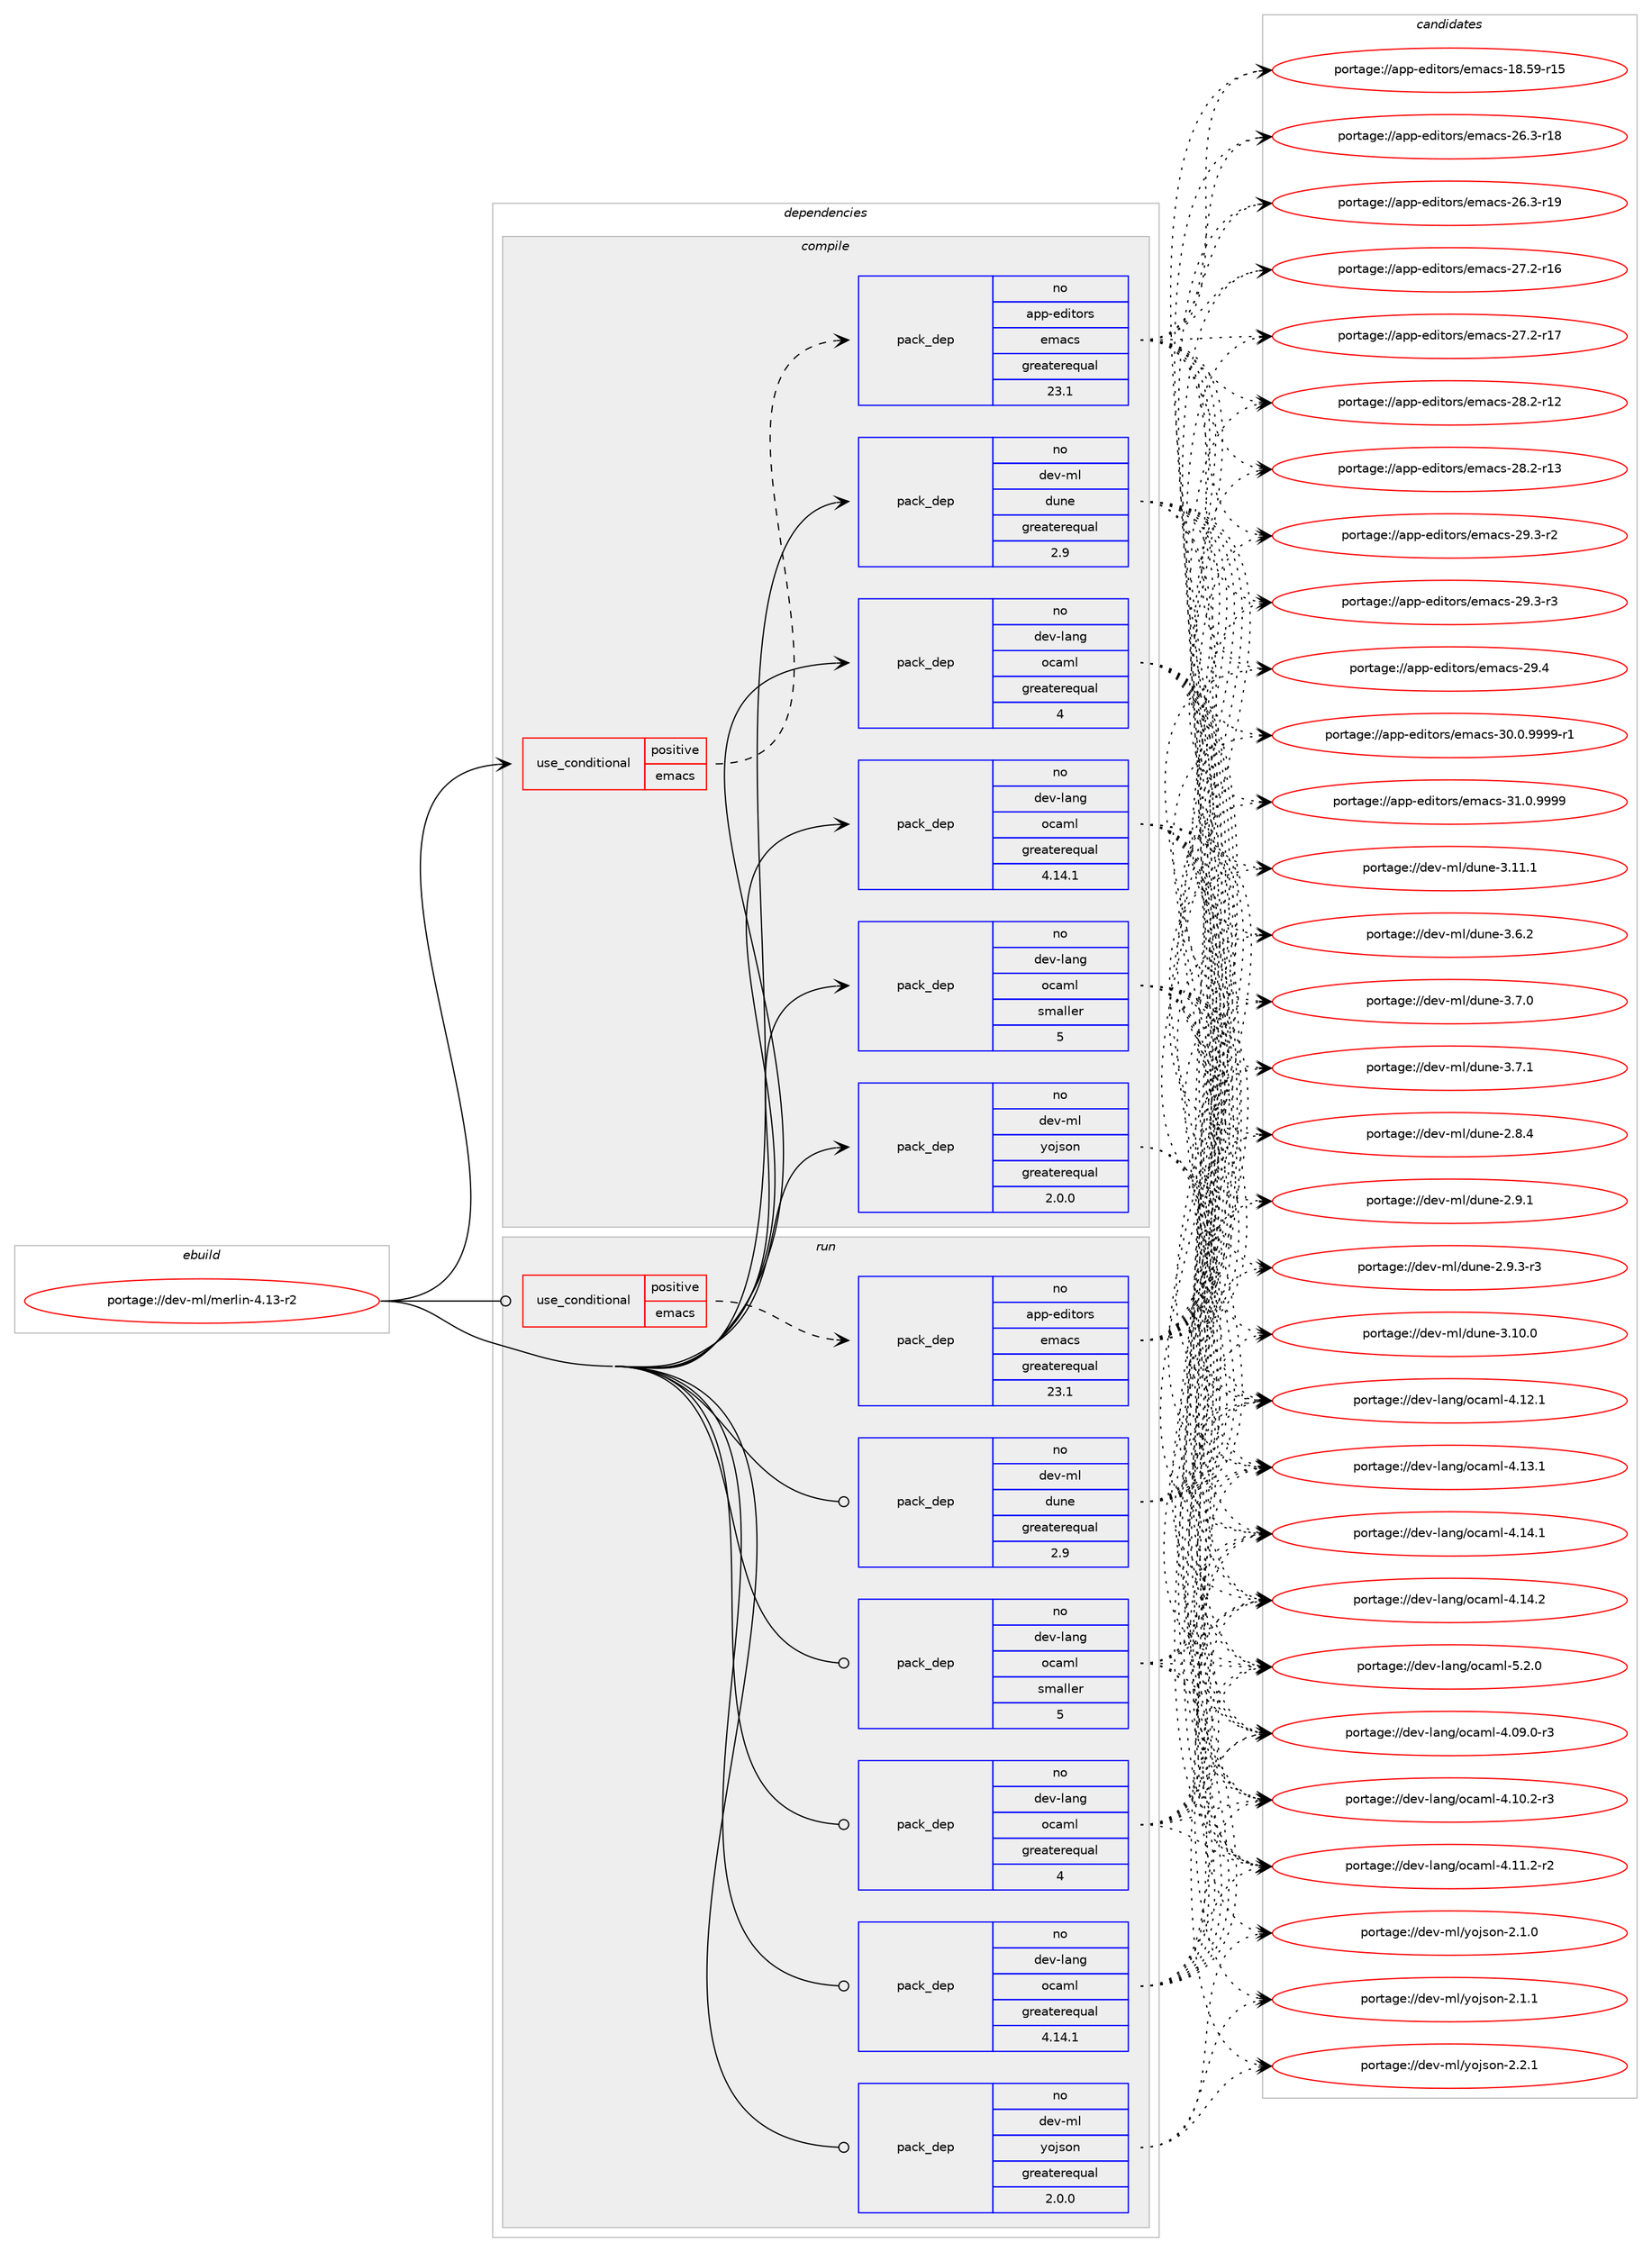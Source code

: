 digraph prolog {

# *************
# Graph options
# *************

newrank=true;
concentrate=true;
compound=true;
graph [rankdir=LR,fontname=Helvetica,fontsize=10,ranksep=1.5];#, ranksep=2.5, nodesep=0.2];
edge  [arrowhead=vee];
node  [fontname=Helvetica,fontsize=10];

# **********
# The ebuild
# **********

subgraph cluster_leftcol {
color=gray;
rank=same;
label=<<i>ebuild</i>>;
id [label="portage://dev-ml/merlin-4.13-r2", color=red, width=4, href="../dev-ml/merlin-4.13-r2.svg"];
}

# ****************
# The dependencies
# ****************

subgraph cluster_midcol {
color=gray;
label=<<i>dependencies</i>>;
subgraph cluster_compile {
fillcolor="#eeeeee";
style=filled;
label=<<i>compile</i>>;
subgraph cond28812 {
dependency60799 [label=<<TABLE BORDER="0" CELLBORDER="1" CELLSPACING="0" CELLPADDING="4"><TR><TD ROWSPAN="3" CELLPADDING="10">use_conditional</TD></TR><TR><TD>positive</TD></TR><TR><TD>emacs</TD></TR></TABLE>>, shape=none, color=red];
subgraph pack30821 {
dependency60800 [label=<<TABLE BORDER="0" CELLBORDER="1" CELLSPACING="0" CELLPADDING="4" WIDTH="220"><TR><TD ROWSPAN="6" CELLPADDING="30">pack_dep</TD></TR><TR><TD WIDTH="110">no</TD></TR><TR><TD>app-editors</TD></TR><TR><TD>emacs</TD></TR><TR><TD>greaterequal</TD></TR><TR><TD>23.1</TD></TR></TABLE>>, shape=none, color=blue];
}
dependency60799:e -> dependency60800:w [weight=20,style="dashed",arrowhead="vee"];
# *** BEGIN UNKNOWN DEPENDENCY TYPE (TODO) ***
# dependency60799 -> package_dependency(portage://dev-ml/merlin-4.13-r2,install,no,app-emacs,auto-complete,none,[,,],[],[])
# *** END UNKNOWN DEPENDENCY TYPE (TODO) ***

# *** BEGIN UNKNOWN DEPENDENCY TYPE (TODO) ***
# dependency60799 -> package_dependency(portage://dev-ml/merlin-4.13-r2,install,no,app-emacs,company-mode,none,[,,],[],[])
# *** END UNKNOWN DEPENDENCY TYPE (TODO) ***

}
id:e -> dependency60799:w [weight=20,style="solid",arrowhead="vee"];
subgraph pack30822 {
dependency60801 [label=<<TABLE BORDER="0" CELLBORDER="1" CELLSPACING="0" CELLPADDING="4" WIDTH="220"><TR><TD ROWSPAN="6" CELLPADDING="30">pack_dep</TD></TR><TR><TD WIDTH="110">no</TD></TR><TR><TD>dev-lang</TD></TR><TR><TD>ocaml</TD></TR><TR><TD>greaterequal</TD></TR><TR><TD>4</TD></TR></TABLE>>, shape=none, color=blue];
}
id:e -> dependency60801:w [weight=20,style="solid",arrowhead="vee"];
subgraph pack30823 {
dependency60802 [label=<<TABLE BORDER="0" CELLBORDER="1" CELLSPACING="0" CELLPADDING="4" WIDTH="220"><TR><TD ROWSPAN="6" CELLPADDING="30">pack_dep</TD></TR><TR><TD WIDTH="110">no</TD></TR><TR><TD>dev-lang</TD></TR><TR><TD>ocaml</TD></TR><TR><TD>greaterequal</TD></TR><TR><TD>4.14.1</TD></TR></TABLE>>, shape=none, color=blue];
}
id:e -> dependency60802:w [weight=20,style="solid",arrowhead="vee"];
# *** BEGIN UNKNOWN DEPENDENCY TYPE (TODO) ***
# id -> package_dependency(portage://dev-ml/merlin-4.13-r2,install,no,dev-lang,ocaml,none,[,,],any_same_slot,[use(optenable(ocamlopt),none)])
# *** END UNKNOWN DEPENDENCY TYPE (TODO) ***

subgraph pack30824 {
dependency60803 [label=<<TABLE BORDER="0" CELLBORDER="1" CELLSPACING="0" CELLPADDING="4" WIDTH="220"><TR><TD ROWSPAN="6" CELLPADDING="30">pack_dep</TD></TR><TR><TD WIDTH="110">no</TD></TR><TR><TD>dev-lang</TD></TR><TR><TD>ocaml</TD></TR><TR><TD>smaller</TD></TR><TR><TD>5</TD></TR></TABLE>>, shape=none, color=blue];
}
id:e -> dependency60803:w [weight=20,style="solid",arrowhead="vee"];
# *** BEGIN UNKNOWN DEPENDENCY TYPE (TODO) ***
# id -> package_dependency(portage://dev-ml/merlin-4.13-r2,install,no,dev-ml,csexp,none,[,,],any_same_slot,[])
# *** END UNKNOWN DEPENDENCY TYPE (TODO) ***

subgraph pack30825 {
dependency60804 [label=<<TABLE BORDER="0" CELLBORDER="1" CELLSPACING="0" CELLPADDING="4" WIDTH="220"><TR><TD ROWSPAN="6" CELLPADDING="30">pack_dep</TD></TR><TR><TD WIDTH="110">no</TD></TR><TR><TD>dev-ml</TD></TR><TR><TD>dune</TD></TR><TR><TD>greaterequal</TD></TR><TR><TD>2.9</TD></TR></TABLE>>, shape=none, color=blue];
}
id:e -> dependency60804:w [weight=20,style="solid",arrowhead="vee"];
# *** BEGIN UNKNOWN DEPENDENCY TYPE (TODO) ***
# id -> package_dependency(portage://dev-ml/merlin-4.13-r2,install,no,dev-ml,dune,none,[,,],any_same_slot,[])
# *** END UNKNOWN DEPENDENCY TYPE (TODO) ***

# *** BEGIN UNKNOWN DEPENDENCY TYPE (TODO) ***
# id -> package_dependency(portage://dev-ml/merlin-4.13-r2,install,no,dev-ml,menhir,none,[,,],any_same_slot,[])
# *** END UNKNOWN DEPENDENCY TYPE (TODO) ***

subgraph pack30826 {
dependency60805 [label=<<TABLE BORDER="0" CELLBORDER="1" CELLSPACING="0" CELLPADDING="4" WIDTH="220"><TR><TD ROWSPAN="6" CELLPADDING="30">pack_dep</TD></TR><TR><TD WIDTH="110">no</TD></TR><TR><TD>dev-ml</TD></TR><TR><TD>yojson</TD></TR><TR><TD>greaterequal</TD></TR><TR><TD>2.0.0</TD></TR></TABLE>>, shape=none, color=blue];
}
id:e -> dependency60805:w [weight=20,style="solid",arrowhead="vee"];
}
subgraph cluster_compileandrun {
fillcolor="#eeeeee";
style=filled;
label=<<i>compile and run</i>>;
}
subgraph cluster_run {
fillcolor="#eeeeee";
style=filled;
label=<<i>run</i>>;
subgraph cond28813 {
dependency60806 [label=<<TABLE BORDER="0" CELLBORDER="1" CELLSPACING="0" CELLPADDING="4"><TR><TD ROWSPAN="3" CELLPADDING="10">use_conditional</TD></TR><TR><TD>positive</TD></TR><TR><TD>emacs</TD></TR></TABLE>>, shape=none, color=red];
subgraph pack30827 {
dependency60807 [label=<<TABLE BORDER="0" CELLBORDER="1" CELLSPACING="0" CELLPADDING="4" WIDTH="220"><TR><TD ROWSPAN="6" CELLPADDING="30">pack_dep</TD></TR><TR><TD WIDTH="110">no</TD></TR><TR><TD>app-editors</TD></TR><TR><TD>emacs</TD></TR><TR><TD>greaterequal</TD></TR><TR><TD>23.1</TD></TR></TABLE>>, shape=none, color=blue];
}
dependency60806:e -> dependency60807:w [weight=20,style="dashed",arrowhead="vee"];
# *** BEGIN UNKNOWN DEPENDENCY TYPE (TODO) ***
# dependency60806 -> package_dependency(portage://dev-ml/merlin-4.13-r2,run,no,app-emacs,auto-complete,none,[,,],[],[])
# *** END UNKNOWN DEPENDENCY TYPE (TODO) ***

# *** BEGIN UNKNOWN DEPENDENCY TYPE (TODO) ***
# dependency60806 -> package_dependency(portage://dev-ml/merlin-4.13-r2,run,no,app-emacs,company-mode,none,[,,],[],[])
# *** END UNKNOWN DEPENDENCY TYPE (TODO) ***

}
id:e -> dependency60806:w [weight=20,style="solid",arrowhead="odot"];
subgraph pack30828 {
dependency60808 [label=<<TABLE BORDER="0" CELLBORDER="1" CELLSPACING="0" CELLPADDING="4" WIDTH="220"><TR><TD ROWSPAN="6" CELLPADDING="30">pack_dep</TD></TR><TR><TD WIDTH="110">no</TD></TR><TR><TD>dev-lang</TD></TR><TR><TD>ocaml</TD></TR><TR><TD>greaterequal</TD></TR><TR><TD>4</TD></TR></TABLE>>, shape=none, color=blue];
}
id:e -> dependency60808:w [weight=20,style="solid",arrowhead="odot"];
subgraph pack30829 {
dependency60809 [label=<<TABLE BORDER="0" CELLBORDER="1" CELLSPACING="0" CELLPADDING="4" WIDTH="220"><TR><TD ROWSPAN="6" CELLPADDING="30">pack_dep</TD></TR><TR><TD WIDTH="110">no</TD></TR><TR><TD>dev-lang</TD></TR><TR><TD>ocaml</TD></TR><TR><TD>greaterequal</TD></TR><TR><TD>4.14.1</TD></TR></TABLE>>, shape=none, color=blue];
}
id:e -> dependency60809:w [weight=20,style="solid",arrowhead="odot"];
# *** BEGIN UNKNOWN DEPENDENCY TYPE (TODO) ***
# id -> package_dependency(portage://dev-ml/merlin-4.13-r2,run,no,dev-lang,ocaml,none,[,,],any_same_slot,[use(optenable(ocamlopt),none)])
# *** END UNKNOWN DEPENDENCY TYPE (TODO) ***

subgraph pack30830 {
dependency60810 [label=<<TABLE BORDER="0" CELLBORDER="1" CELLSPACING="0" CELLPADDING="4" WIDTH="220"><TR><TD ROWSPAN="6" CELLPADDING="30">pack_dep</TD></TR><TR><TD WIDTH="110">no</TD></TR><TR><TD>dev-lang</TD></TR><TR><TD>ocaml</TD></TR><TR><TD>smaller</TD></TR><TR><TD>5</TD></TR></TABLE>>, shape=none, color=blue];
}
id:e -> dependency60810:w [weight=20,style="solid",arrowhead="odot"];
# *** BEGIN UNKNOWN DEPENDENCY TYPE (TODO) ***
# id -> package_dependency(portage://dev-ml/merlin-4.13-r2,run,no,dev-ml,csexp,none,[,,],any_same_slot,[])
# *** END UNKNOWN DEPENDENCY TYPE (TODO) ***

subgraph pack30831 {
dependency60811 [label=<<TABLE BORDER="0" CELLBORDER="1" CELLSPACING="0" CELLPADDING="4" WIDTH="220"><TR><TD ROWSPAN="6" CELLPADDING="30">pack_dep</TD></TR><TR><TD WIDTH="110">no</TD></TR><TR><TD>dev-ml</TD></TR><TR><TD>dune</TD></TR><TR><TD>greaterequal</TD></TR><TR><TD>2.9</TD></TR></TABLE>>, shape=none, color=blue];
}
id:e -> dependency60811:w [weight=20,style="solid",arrowhead="odot"];
# *** BEGIN UNKNOWN DEPENDENCY TYPE (TODO) ***
# id -> package_dependency(portage://dev-ml/merlin-4.13-r2,run,no,dev-ml,dune,none,[,,],any_same_slot,[])
# *** END UNKNOWN DEPENDENCY TYPE (TODO) ***

# *** BEGIN UNKNOWN DEPENDENCY TYPE (TODO) ***
# id -> package_dependency(portage://dev-ml/merlin-4.13-r2,run,no,dev-ml,menhir,none,[,,],any_same_slot,[])
# *** END UNKNOWN DEPENDENCY TYPE (TODO) ***

subgraph pack30832 {
dependency60812 [label=<<TABLE BORDER="0" CELLBORDER="1" CELLSPACING="0" CELLPADDING="4" WIDTH="220"><TR><TD ROWSPAN="6" CELLPADDING="30">pack_dep</TD></TR><TR><TD WIDTH="110">no</TD></TR><TR><TD>dev-ml</TD></TR><TR><TD>yojson</TD></TR><TR><TD>greaterequal</TD></TR><TR><TD>2.0.0</TD></TR></TABLE>>, shape=none, color=blue];
}
id:e -> dependency60812:w [weight=20,style="solid",arrowhead="odot"];
}
}

# **************
# The candidates
# **************

subgraph cluster_choices {
rank=same;
color=gray;
label=<<i>candidates</i>>;

subgraph choice30821 {
color=black;
nodesep=1;
choice9711211245101100105116111114115471011099799115454956465357451144953 [label="portage://app-editors/emacs-18.59-r15", color=red, width=4,href="../app-editors/emacs-18.59-r15.svg"];
choice97112112451011001051161111141154710110997991154550544651451144956 [label="portage://app-editors/emacs-26.3-r18", color=red, width=4,href="../app-editors/emacs-26.3-r18.svg"];
choice97112112451011001051161111141154710110997991154550544651451144957 [label="portage://app-editors/emacs-26.3-r19", color=red, width=4,href="../app-editors/emacs-26.3-r19.svg"];
choice97112112451011001051161111141154710110997991154550554650451144954 [label="portage://app-editors/emacs-27.2-r16", color=red, width=4,href="../app-editors/emacs-27.2-r16.svg"];
choice97112112451011001051161111141154710110997991154550554650451144955 [label="portage://app-editors/emacs-27.2-r17", color=red, width=4,href="../app-editors/emacs-27.2-r17.svg"];
choice97112112451011001051161111141154710110997991154550564650451144950 [label="portage://app-editors/emacs-28.2-r12", color=red, width=4,href="../app-editors/emacs-28.2-r12.svg"];
choice97112112451011001051161111141154710110997991154550564650451144951 [label="portage://app-editors/emacs-28.2-r13", color=red, width=4,href="../app-editors/emacs-28.2-r13.svg"];
choice971121124510110010511611111411547101109979911545505746514511450 [label="portage://app-editors/emacs-29.3-r2", color=red, width=4,href="../app-editors/emacs-29.3-r2.svg"];
choice971121124510110010511611111411547101109979911545505746514511451 [label="portage://app-editors/emacs-29.3-r3", color=red, width=4,href="../app-editors/emacs-29.3-r3.svg"];
choice97112112451011001051161111141154710110997991154550574652 [label="portage://app-editors/emacs-29.4", color=red, width=4,href="../app-editors/emacs-29.4.svg"];
choice9711211245101100105116111114115471011099799115455148464846575757574511449 [label="portage://app-editors/emacs-30.0.9999-r1", color=red, width=4,href="../app-editors/emacs-30.0.9999-r1.svg"];
choice971121124510110010511611111411547101109979911545514946484657575757 [label="portage://app-editors/emacs-31.0.9999", color=red, width=4,href="../app-editors/emacs-31.0.9999.svg"];
dependency60800:e -> choice9711211245101100105116111114115471011099799115454956465357451144953:w [style=dotted,weight="100"];
dependency60800:e -> choice97112112451011001051161111141154710110997991154550544651451144956:w [style=dotted,weight="100"];
dependency60800:e -> choice97112112451011001051161111141154710110997991154550544651451144957:w [style=dotted,weight="100"];
dependency60800:e -> choice97112112451011001051161111141154710110997991154550554650451144954:w [style=dotted,weight="100"];
dependency60800:e -> choice97112112451011001051161111141154710110997991154550554650451144955:w [style=dotted,weight="100"];
dependency60800:e -> choice97112112451011001051161111141154710110997991154550564650451144950:w [style=dotted,weight="100"];
dependency60800:e -> choice97112112451011001051161111141154710110997991154550564650451144951:w [style=dotted,weight="100"];
dependency60800:e -> choice971121124510110010511611111411547101109979911545505746514511450:w [style=dotted,weight="100"];
dependency60800:e -> choice971121124510110010511611111411547101109979911545505746514511451:w [style=dotted,weight="100"];
dependency60800:e -> choice97112112451011001051161111141154710110997991154550574652:w [style=dotted,weight="100"];
dependency60800:e -> choice9711211245101100105116111114115471011099799115455148464846575757574511449:w [style=dotted,weight="100"];
dependency60800:e -> choice971121124510110010511611111411547101109979911545514946484657575757:w [style=dotted,weight="100"];
}
subgraph choice30822 {
color=black;
nodesep=1;
choice1001011184510897110103471119997109108455246485746484511451 [label="portage://dev-lang/ocaml-4.09.0-r3", color=red, width=4,href="../dev-lang/ocaml-4.09.0-r3.svg"];
choice1001011184510897110103471119997109108455246494846504511451 [label="portage://dev-lang/ocaml-4.10.2-r3", color=red, width=4,href="../dev-lang/ocaml-4.10.2-r3.svg"];
choice1001011184510897110103471119997109108455246494946504511450 [label="portage://dev-lang/ocaml-4.11.2-r2", color=red, width=4,href="../dev-lang/ocaml-4.11.2-r2.svg"];
choice100101118451089711010347111999710910845524649504649 [label="portage://dev-lang/ocaml-4.12.1", color=red, width=4,href="../dev-lang/ocaml-4.12.1.svg"];
choice100101118451089711010347111999710910845524649514649 [label="portage://dev-lang/ocaml-4.13.1", color=red, width=4,href="../dev-lang/ocaml-4.13.1.svg"];
choice100101118451089711010347111999710910845524649524649 [label="portage://dev-lang/ocaml-4.14.1", color=red, width=4,href="../dev-lang/ocaml-4.14.1.svg"];
choice100101118451089711010347111999710910845524649524650 [label="portage://dev-lang/ocaml-4.14.2", color=red, width=4,href="../dev-lang/ocaml-4.14.2.svg"];
choice1001011184510897110103471119997109108455346504648 [label="portage://dev-lang/ocaml-5.2.0", color=red, width=4,href="../dev-lang/ocaml-5.2.0.svg"];
dependency60801:e -> choice1001011184510897110103471119997109108455246485746484511451:w [style=dotted,weight="100"];
dependency60801:e -> choice1001011184510897110103471119997109108455246494846504511451:w [style=dotted,weight="100"];
dependency60801:e -> choice1001011184510897110103471119997109108455246494946504511450:w [style=dotted,weight="100"];
dependency60801:e -> choice100101118451089711010347111999710910845524649504649:w [style=dotted,weight="100"];
dependency60801:e -> choice100101118451089711010347111999710910845524649514649:w [style=dotted,weight="100"];
dependency60801:e -> choice100101118451089711010347111999710910845524649524649:w [style=dotted,weight="100"];
dependency60801:e -> choice100101118451089711010347111999710910845524649524650:w [style=dotted,weight="100"];
dependency60801:e -> choice1001011184510897110103471119997109108455346504648:w [style=dotted,weight="100"];
}
subgraph choice30823 {
color=black;
nodesep=1;
choice1001011184510897110103471119997109108455246485746484511451 [label="portage://dev-lang/ocaml-4.09.0-r3", color=red, width=4,href="../dev-lang/ocaml-4.09.0-r3.svg"];
choice1001011184510897110103471119997109108455246494846504511451 [label="portage://dev-lang/ocaml-4.10.2-r3", color=red, width=4,href="../dev-lang/ocaml-4.10.2-r3.svg"];
choice1001011184510897110103471119997109108455246494946504511450 [label="portage://dev-lang/ocaml-4.11.2-r2", color=red, width=4,href="../dev-lang/ocaml-4.11.2-r2.svg"];
choice100101118451089711010347111999710910845524649504649 [label="portage://dev-lang/ocaml-4.12.1", color=red, width=4,href="../dev-lang/ocaml-4.12.1.svg"];
choice100101118451089711010347111999710910845524649514649 [label="portage://dev-lang/ocaml-4.13.1", color=red, width=4,href="../dev-lang/ocaml-4.13.1.svg"];
choice100101118451089711010347111999710910845524649524649 [label="portage://dev-lang/ocaml-4.14.1", color=red, width=4,href="../dev-lang/ocaml-4.14.1.svg"];
choice100101118451089711010347111999710910845524649524650 [label="portage://dev-lang/ocaml-4.14.2", color=red, width=4,href="../dev-lang/ocaml-4.14.2.svg"];
choice1001011184510897110103471119997109108455346504648 [label="portage://dev-lang/ocaml-5.2.0", color=red, width=4,href="../dev-lang/ocaml-5.2.0.svg"];
dependency60802:e -> choice1001011184510897110103471119997109108455246485746484511451:w [style=dotted,weight="100"];
dependency60802:e -> choice1001011184510897110103471119997109108455246494846504511451:w [style=dotted,weight="100"];
dependency60802:e -> choice1001011184510897110103471119997109108455246494946504511450:w [style=dotted,weight="100"];
dependency60802:e -> choice100101118451089711010347111999710910845524649504649:w [style=dotted,weight="100"];
dependency60802:e -> choice100101118451089711010347111999710910845524649514649:w [style=dotted,weight="100"];
dependency60802:e -> choice100101118451089711010347111999710910845524649524649:w [style=dotted,weight="100"];
dependency60802:e -> choice100101118451089711010347111999710910845524649524650:w [style=dotted,weight="100"];
dependency60802:e -> choice1001011184510897110103471119997109108455346504648:w [style=dotted,weight="100"];
}
subgraph choice30824 {
color=black;
nodesep=1;
choice1001011184510897110103471119997109108455246485746484511451 [label="portage://dev-lang/ocaml-4.09.0-r3", color=red, width=4,href="../dev-lang/ocaml-4.09.0-r3.svg"];
choice1001011184510897110103471119997109108455246494846504511451 [label="portage://dev-lang/ocaml-4.10.2-r3", color=red, width=4,href="../dev-lang/ocaml-4.10.2-r3.svg"];
choice1001011184510897110103471119997109108455246494946504511450 [label="portage://dev-lang/ocaml-4.11.2-r2", color=red, width=4,href="../dev-lang/ocaml-4.11.2-r2.svg"];
choice100101118451089711010347111999710910845524649504649 [label="portage://dev-lang/ocaml-4.12.1", color=red, width=4,href="../dev-lang/ocaml-4.12.1.svg"];
choice100101118451089711010347111999710910845524649514649 [label="portage://dev-lang/ocaml-4.13.1", color=red, width=4,href="../dev-lang/ocaml-4.13.1.svg"];
choice100101118451089711010347111999710910845524649524649 [label="portage://dev-lang/ocaml-4.14.1", color=red, width=4,href="../dev-lang/ocaml-4.14.1.svg"];
choice100101118451089711010347111999710910845524649524650 [label="portage://dev-lang/ocaml-4.14.2", color=red, width=4,href="../dev-lang/ocaml-4.14.2.svg"];
choice1001011184510897110103471119997109108455346504648 [label="portage://dev-lang/ocaml-5.2.0", color=red, width=4,href="../dev-lang/ocaml-5.2.0.svg"];
dependency60803:e -> choice1001011184510897110103471119997109108455246485746484511451:w [style=dotted,weight="100"];
dependency60803:e -> choice1001011184510897110103471119997109108455246494846504511451:w [style=dotted,weight="100"];
dependency60803:e -> choice1001011184510897110103471119997109108455246494946504511450:w [style=dotted,weight="100"];
dependency60803:e -> choice100101118451089711010347111999710910845524649504649:w [style=dotted,weight="100"];
dependency60803:e -> choice100101118451089711010347111999710910845524649514649:w [style=dotted,weight="100"];
dependency60803:e -> choice100101118451089711010347111999710910845524649524649:w [style=dotted,weight="100"];
dependency60803:e -> choice100101118451089711010347111999710910845524649524650:w [style=dotted,weight="100"];
dependency60803:e -> choice1001011184510897110103471119997109108455346504648:w [style=dotted,weight="100"];
}
subgraph choice30825 {
color=black;
nodesep=1;
choice1001011184510910847100117110101455046564652 [label="portage://dev-ml/dune-2.8.4", color=red, width=4,href="../dev-ml/dune-2.8.4.svg"];
choice1001011184510910847100117110101455046574649 [label="portage://dev-ml/dune-2.9.1", color=red, width=4,href="../dev-ml/dune-2.9.1.svg"];
choice10010111845109108471001171101014550465746514511451 [label="portage://dev-ml/dune-2.9.3-r3", color=red, width=4,href="../dev-ml/dune-2.9.3-r3.svg"];
choice100101118451091084710011711010145514649484648 [label="portage://dev-ml/dune-3.10.0", color=red, width=4,href="../dev-ml/dune-3.10.0.svg"];
choice100101118451091084710011711010145514649494649 [label="portage://dev-ml/dune-3.11.1", color=red, width=4,href="../dev-ml/dune-3.11.1.svg"];
choice1001011184510910847100117110101455146544650 [label="portage://dev-ml/dune-3.6.2", color=red, width=4,href="../dev-ml/dune-3.6.2.svg"];
choice1001011184510910847100117110101455146554648 [label="portage://dev-ml/dune-3.7.0", color=red, width=4,href="../dev-ml/dune-3.7.0.svg"];
choice1001011184510910847100117110101455146554649 [label="portage://dev-ml/dune-3.7.1", color=red, width=4,href="../dev-ml/dune-3.7.1.svg"];
dependency60804:e -> choice1001011184510910847100117110101455046564652:w [style=dotted,weight="100"];
dependency60804:e -> choice1001011184510910847100117110101455046574649:w [style=dotted,weight="100"];
dependency60804:e -> choice10010111845109108471001171101014550465746514511451:w [style=dotted,weight="100"];
dependency60804:e -> choice100101118451091084710011711010145514649484648:w [style=dotted,weight="100"];
dependency60804:e -> choice100101118451091084710011711010145514649494649:w [style=dotted,weight="100"];
dependency60804:e -> choice1001011184510910847100117110101455146544650:w [style=dotted,weight="100"];
dependency60804:e -> choice1001011184510910847100117110101455146554648:w [style=dotted,weight="100"];
dependency60804:e -> choice1001011184510910847100117110101455146554649:w [style=dotted,weight="100"];
}
subgraph choice30826 {
color=black;
nodesep=1;
choice1001011184510910847121111106115111110455046494648 [label="portage://dev-ml/yojson-2.1.0", color=red, width=4,href="../dev-ml/yojson-2.1.0.svg"];
choice1001011184510910847121111106115111110455046494649 [label="portage://dev-ml/yojson-2.1.1", color=red, width=4,href="../dev-ml/yojson-2.1.1.svg"];
choice1001011184510910847121111106115111110455046504649 [label="portage://dev-ml/yojson-2.2.1", color=red, width=4,href="../dev-ml/yojson-2.2.1.svg"];
dependency60805:e -> choice1001011184510910847121111106115111110455046494648:w [style=dotted,weight="100"];
dependency60805:e -> choice1001011184510910847121111106115111110455046494649:w [style=dotted,weight="100"];
dependency60805:e -> choice1001011184510910847121111106115111110455046504649:w [style=dotted,weight="100"];
}
subgraph choice30827 {
color=black;
nodesep=1;
choice9711211245101100105116111114115471011099799115454956465357451144953 [label="portage://app-editors/emacs-18.59-r15", color=red, width=4,href="../app-editors/emacs-18.59-r15.svg"];
choice97112112451011001051161111141154710110997991154550544651451144956 [label="portage://app-editors/emacs-26.3-r18", color=red, width=4,href="../app-editors/emacs-26.3-r18.svg"];
choice97112112451011001051161111141154710110997991154550544651451144957 [label="portage://app-editors/emacs-26.3-r19", color=red, width=4,href="../app-editors/emacs-26.3-r19.svg"];
choice97112112451011001051161111141154710110997991154550554650451144954 [label="portage://app-editors/emacs-27.2-r16", color=red, width=4,href="../app-editors/emacs-27.2-r16.svg"];
choice97112112451011001051161111141154710110997991154550554650451144955 [label="portage://app-editors/emacs-27.2-r17", color=red, width=4,href="../app-editors/emacs-27.2-r17.svg"];
choice97112112451011001051161111141154710110997991154550564650451144950 [label="portage://app-editors/emacs-28.2-r12", color=red, width=4,href="../app-editors/emacs-28.2-r12.svg"];
choice97112112451011001051161111141154710110997991154550564650451144951 [label="portage://app-editors/emacs-28.2-r13", color=red, width=4,href="../app-editors/emacs-28.2-r13.svg"];
choice971121124510110010511611111411547101109979911545505746514511450 [label="portage://app-editors/emacs-29.3-r2", color=red, width=4,href="../app-editors/emacs-29.3-r2.svg"];
choice971121124510110010511611111411547101109979911545505746514511451 [label="portage://app-editors/emacs-29.3-r3", color=red, width=4,href="../app-editors/emacs-29.3-r3.svg"];
choice97112112451011001051161111141154710110997991154550574652 [label="portage://app-editors/emacs-29.4", color=red, width=4,href="../app-editors/emacs-29.4.svg"];
choice9711211245101100105116111114115471011099799115455148464846575757574511449 [label="portage://app-editors/emacs-30.0.9999-r1", color=red, width=4,href="../app-editors/emacs-30.0.9999-r1.svg"];
choice971121124510110010511611111411547101109979911545514946484657575757 [label="portage://app-editors/emacs-31.0.9999", color=red, width=4,href="../app-editors/emacs-31.0.9999.svg"];
dependency60807:e -> choice9711211245101100105116111114115471011099799115454956465357451144953:w [style=dotted,weight="100"];
dependency60807:e -> choice97112112451011001051161111141154710110997991154550544651451144956:w [style=dotted,weight="100"];
dependency60807:e -> choice97112112451011001051161111141154710110997991154550544651451144957:w [style=dotted,weight="100"];
dependency60807:e -> choice97112112451011001051161111141154710110997991154550554650451144954:w [style=dotted,weight="100"];
dependency60807:e -> choice97112112451011001051161111141154710110997991154550554650451144955:w [style=dotted,weight="100"];
dependency60807:e -> choice97112112451011001051161111141154710110997991154550564650451144950:w [style=dotted,weight="100"];
dependency60807:e -> choice97112112451011001051161111141154710110997991154550564650451144951:w [style=dotted,weight="100"];
dependency60807:e -> choice971121124510110010511611111411547101109979911545505746514511450:w [style=dotted,weight="100"];
dependency60807:e -> choice971121124510110010511611111411547101109979911545505746514511451:w [style=dotted,weight="100"];
dependency60807:e -> choice97112112451011001051161111141154710110997991154550574652:w [style=dotted,weight="100"];
dependency60807:e -> choice9711211245101100105116111114115471011099799115455148464846575757574511449:w [style=dotted,weight="100"];
dependency60807:e -> choice971121124510110010511611111411547101109979911545514946484657575757:w [style=dotted,weight="100"];
}
subgraph choice30828 {
color=black;
nodesep=1;
choice1001011184510897110103471119997109108455246485746484511451 [label="portage://dev-lang/ocaml-4.09.0-r3", color=red, width=4,href="../dev-lang/ocaml-4.09.0-r3.svg"];
choice1001011184510897110103471119997109108455246494846504511451 [label="portage://dev-lang/ocaml-4.10.2-r3", color=red, width=4,href="../dev-lang/ocaml-4.10.2-r3.svg"];
choice1001011184510897110103471119997109108455246494946504511450 [label="portage://dev-lang/ocaml-4.11.2-r2", color=red, width=4,href="../dev-lang/ocaml-4.11.2-r2.svg"];
choice100101118451089711010347111999710910845524649504649 [label="portage://dev-lang/ocaml-4.12.1", color=red, width=4,href="../dev-lang/ocaml-4.12.1.svg"];
choice100101118451089711010347111999710910845524649514649 [label="portage://dev-lang/ocaml-4.13.1", color=red, width=4,href="../dev-lang/ocaml-4.13.1.svg"];
choice100101118451089711010347111999710910845524649524649 [label="portage://dev-lang/ocaml-4.14.1", color=red, width=4,href="../dev-lang/ocaml-4.14.1.svg"];
choice100101118451089711010347111999710910845524649524650 [label="portage://dev-lang/ocaml-4.14.2", color=red, width=4,href="../dev-lang/ocaml-4.14.2.svg"];
choice1001011184510897110103471119997109108455346504648 [label="portage://dev-lang/ocaml-5.2.0", color=red, width=4,href="../dev-lang/ocaml-5.2.0.svg"];
dependency60808:e -> choice1001011184510897110103471119997109108455246485746484511451:w [style=dotted,weight="100"];
dependency60808:e -> choice1001011184510897110103471119997109108455246494846504511451:w [style=dotted,weight="100"];
dependency60808:e -> choice1001011184510897110103471119997109108455246494946504511450:w [style=dotted,weight="100"];
dependency60808:e -> choice100101118451089711010347111999710910845524649504649:w [style=dotted,weight="100"];
dependency60808:e -> choice100101118451089711010347111999710910845524649514649:w [style=dotted,weight="100"];
dependency60808:e -> choice100101118451089711010347111999710910845524649524649:w [style=dotted,weight="100"];
dependency60808:e -> choice100101118451089711010347111999710910845524649524650:w [style=dotted,weight="100"];
dependency60808:e -> choice1001011184510897110103471119997109108455346504648:w [style=dotted,weight="100"];
}
subgraph choice30829 {
color=black;
nodesep=1;
choice1001011184510897110103471119997109108455246485746484511451 [label="portage://dev-lang/ocaml-4.09.0-r3", color=red, width=4,href="../dev-lang/ocaml-4.09.0-r3.svg"];
choice1001011184510897110103471119997109108455246494846504511451 [label="portage://dev-lang/ocaml-4.10.2-r3", color=red, width=4,href="../dev-lang/ocaml-4.10.2-r3.svg"];
choice1001011184510897110103471119997109108455246494946504511450 [label="portage://dev-lang/ocaml-4.11.2-r2", color=red, width=4,href="../dev-lang/ocaml-4.11.2-r2.svg"];
choice100101118451089711010347111999710910845524649504649 [label="portage://dev-lang/ocaml-4.12.1", color=red, width=4,href="../dev-lang/ocaml-4.12.1.svg"];
choice100101118451089711010347111999710910845524649514649 [label="portage://dev-lang/ocaml-4.13.1", color=red, width=4,href="../dev-lang/ocaml-4.13.1.svg"];
choice100101118451089711010347111999710910845524649524649 [label="portage://dev-lang/ocaml-4.14.1", color=red, width=4,href="../dev-lang/ocaml-4.14.1.svg"];
choice100101118451089711010347111999710910845524649524650 [label="portage://dev-lang/ocaml-4.14.2", color=red, width=4,href="../dev-lang/ocaml-4.14.2.svg"];
choice1001011184510897110103471119997109108455346504648 [label="portage://dev-lang/ocaml-5.2.0", color=red, width=4,href="../dev-lang/ocaml-5.2.0.svg"];
dependency60809:e -> choice1001011184510897110103471119997109108455246485746484511451:w [style=dotted,weight="100"];
dependency60809:e -> choice1001011184510897110103471119997109108455246494846504511451:w [style=dotted,weight="100"];
dependency60809:e -> choice1001011184510897110103471119997109108455246494946504511450:w [style=dotted,weight="100"];
dependency60809:e -> choice100101118451089711010347111999710910845524649504649:w [style=dotted,weight="100"];
dependency60809:e -> choice100101118451089711010347111999710910845524649514649:w [style=dotted,weight="100"];
dependency60809:e -> choice100101118451089711010347111999710910845524649524649:w [style=dotted,weight="100"];
dependency60809:e -> choice100101118451089711010347111999710910845524649524650:w [style=dotted,weight="100"];
dependency60809:e -> choice1001011184510897110103471119997109108455346504648:w [style=dotted,weight="100"];
}
subgraph choice30830 {
color=black;
nodesep=1;
choice1001011184510897110103471119997109108455246485746484511451 [label="portage://dev-lang/ocaml-4.09.0-r3", color=red, width=4,href="../dev-lang/ocaml-4.09.0-r3.svg"];
choice1001011184510897110103471119997109108455246494846504511451 [label="portage://dev-lang/ocaml-4.10.2-r3", color=red, width=4,href="../dev-lang/ocaml-4.10.2-r3.svg"];
choice1001011184510897110103471119997109108455246494946504511450 [label="portage://dev-lang/ocaml-4.11.2-r2", color=red, width=4,href="../dev-lang/ocaml-4.11.2-r2.svg"];
choice100101118451089711010347111999710910845524649504649 [label="portage://dev-lang/ocaml-4.12.1", color=red, width=4,href="../dev-lang/ocaml-4.12.1.svg"];
choice100101118451089711010347111999710910845524649514649 [label="portage://dev-lang/ocaml-4.13.1", color=red, width=4,href="../dev-lang/ocaml-4.13.1.svg"];
choice100101118451089711010347111999710910845524649524649 [label="portage://dev-lang/ocaml-4.14.1", color=red, width=4,href="../dev-lang/ocaml-4.14.1.svg"];
choice100101118451089711010347111999710910845524649524650 [label="portage://dev-lang/ocaml-4.14.2", color=red, width=4,href="../dev-lang/ocaml-4.14.2.svg"];
choice1001011184510897110103471119997109108455346504648 [label="portage://dev-lang/ocaml-5.2.0", color=red, width=4,href="../dev-lang/ocaml-5.2.0.svg"];
dependency60810:e -> choice1001011184510897110103471119997109108455246485746484511451:w [style=dotted,weight="100"];
dependency60810:e -> choice1001011184510897110103471119997109108455246494846504511451:w [style=dotted,weight="100"];
dependency60810:e -> choice1001011184510897110103471119997109108455246494946504511450:w [style=dotted,weight="100"];
dependency60810:e -> choice100101118451089711010347111999710910845524649504649:w [style=dotted,weight="100"];
dependency60810:e -> choice100101118451089711010347111999710910845524649514649:w [style=dotted,weight="100"];
dependency60810:e -> choice100101118451089711010347111999710910845524649524649:w [style=dotted,weight="100"];
dependency60810:e -> choice100101118451089711010347111999710910845524649524650:w [style=dotted,weight="100"];
dependency60810:e -> choice1001011184510897110103471119997109108455346504648:w [style=dotted,weight="100"];
}
subgraph choice30831 {
color=black;
nodesep=1;
choice1001011184510910847100117110101455046564652 [label="portage://dev-ml/dune-2.8.4", color=red, width=4,href="../dev-ml/dune-2.8.4.svg"];
choice1001011184510910847100117110101455046574649 [label="portage://dev-ml/dune-2.9.1", color=red, width=4,href="../dev-ml/dune-2.9.1.svg"];
choice10010111845109108471001171101014550465746514511451 [label="portage://dev-ml/dune-2.9.3-r3", color=red, width=4,href="../dev-ml/dune-2.9.3-r3.svg"];
choice100101118451091084710011711010145514649484648 [label="portage://dev-ml/dune-3.10.0", color=red, width=4,href="../dev-ml/dune-3.10.0.svg"];
choice100101118451091084710011711010145514649494649 [label="portage://dev-ml/dune-3.11.1", color=red, width=4,href="../dev-ml/dune-3.11.1.svg"];
choice1001011184510910847100117110101455146544650 [label="portage://dev-ml/dune-3.6.2", color=red, width=4,href="../dev-ml/dune-3.6.2.svg"];
choice1001011184510910847100117110101455146554648 [label="portage://dev-ml/dune-3.7.0", color=red, width=4,href="../dev-ml/dune-3.7.0.svg"];
choice1001011184510910847100117110101455146554649 [label="portage://dev-ml/dune-3.7.1", color=red, width=4,href="../dev-ml/dune-3.7.1.svg"];
dependency60811:e -> choice1001011184510910847100117110101455046564652:w [style=dotted,weight="100"];
dependency60811:e -> choice1001011184510910847100117110101455046574649:w [style=dotted,weight="100"];
dependency60811:e -> choice10010111845109108471001171101014550465746514511451:w [style=dotted,weight="100"];
dependency60811:e -> choice100101118451091084710011711010145514649484648:w [style=dotted,weight="100"];
dependency60811:e -> choice100101118451091084710011711010145514649494649:w [style=dotted,weight="100"];
dependency60811:e -> choice1001011184510910847100117110101455146544650:w [style=dotted,weight="100"];
dependency60811:e -> choice1001011184510910847100117110101455146554648:w [style=dotted,weight="100"];
dependency60811:e -> choice1001011184510910847100117110101455146554649:w [style=dotted,weight="100"];
}
subgraph choice30832 {
color=black;
nodesep=1;
choice1001011184510910847121111106115111110455046494648 [label="portage://dev-ml/yojson-2.1.0", color=red, width=4,href="../dev-ml/yojson-2.1.0.svg"];
choice1001011184510910847121111106115111110455046494649 [label="portage://dev-ml/yojson-2.1.1", color=red, width=4,href="../dev-ml/yojson-2.1.1.svg"];
choice1001011184510910847121111106115111110455046504649 [label="portage://dev-ml/yojson-2.2.1", color=red, width=4,href="../dev-ml/yojson-2.2.1.svg"];
dependency60812:e -> choice1001011184510910847121111106115111110455046494648:w [style=dotted,weight="100"];
dependency60812:e -> choice1001011184510910847121111106115111110455046494649:w [style=dotted,weight="100"];
dependency60812:e -> choice1001011184510910847121111106115111110455046504649:w [style=dotted,weight="100"];
}
}

}
